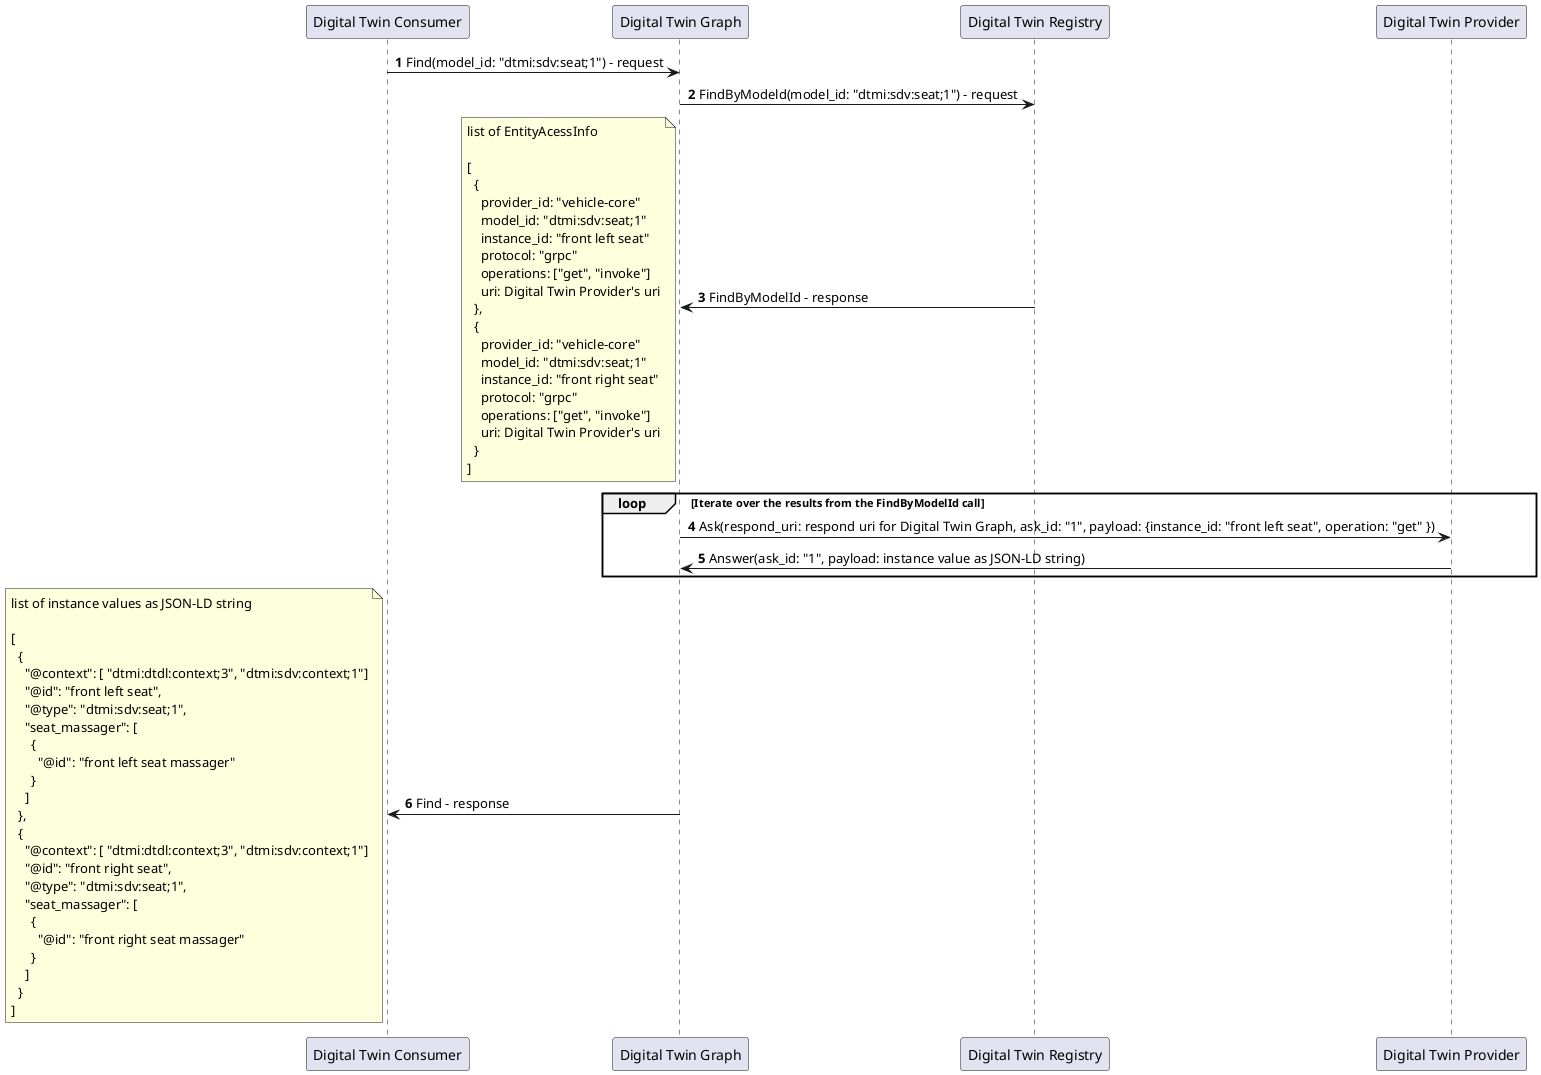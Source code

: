 @startuml

autonumber

participant "Digital Twin Consumer" as CONSUMER
participant "Digital Twin Graph" as DIGITAL_TWIN_GRAPH
participant "Digital Twin Registry" as DIGITAL_TWIN_REGISTRY
participant "Digital Twin Provider" as PROVIDER

CONSUMER -> DIGITAL_TWIN_GRAPH: Find(model_id: "dtmi:sdv:seat;1") - request

DIGITAL_TWIN_GRAPH -> DIGITAL_TWIN_REGISTRY: FindByModeld(model_id: "dtmi:sdv:seat;1") - request

DIGITAL_TWIN_GRAPH <- DIGITAL_TWIN_REGISTRY: FindByModelId - response
note left
  list of EntityAcessInfo

  [
    {
      provider_id: "vehicle-core"
      model_id: "dtmi:sdv:seat;1"
      instance_id: "front left seat"
      protocol: "grpc"
      operations: ["get", "invoke"]
      uri: Digital Twin Provider's uri
    },
    {
      provider_id: "vehicle-core"
      model_id: "dtmi:sdv:seat;1"
      instance_id: "front right seat"
      protocol: "grpc"
      operations: ["get", "invoke"]
      uri: Digital Twin Provider's uri
    }
  ]
end note

loop Iterate over the results from the FindByModelId call
  DIGITAL_TWIN_GRAPH -> PROVIDER: Ask(respond_uri: respond uri for Digital Twin Graph, ask_id: "1", payload: {instance_id: "front left seat", operation: "get" })
  DIGITAL_TWIN_GRAPH <- PROVIDER: Answer(ask_id: "1", payload: instance value as JSON-LD string)
end

CONSUMER <- DIGITAL_TWIN_GRAPH: Find - response
note left
  list of instance values as JSON-LD string

  [
    {
      "@context": [ "dtmi:dtdl:context;3", "dtmi:sdv:context;1"]
      "@id": "front left seat",
      "@type": "dtmi:sdv:seat;1",
      "seat_massager": [
        {
          "@id": "front left seat massager"
        }
      ]
    },
    {
      "@context": [ "dtmi:dtdl:context;3", "dtmi:sdv:context;1"]
      "@id": "front right seat",
      "@type": "dtmi:sdv:seat;1",
      "seat_massager": [
        {
          "@id": "front right seat massager"
        }
      ]
    }
  ]
end note

@enduml
